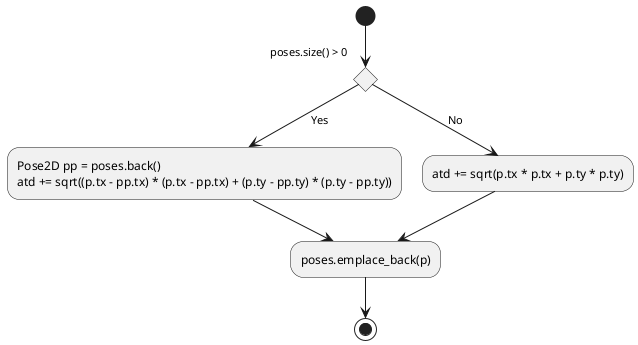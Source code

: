 @startuml

/'
    add pose of robot
    input: const Pose2D &p
'/

(*) --> if "poses.size() > 0"
--> [Yes] "Pose2D pp = poses.back()
atd += sqrt((p.tx - pp.tx) * (p.tx - pp.tx) + (p.ty - pp.ty) * (p.ty - pp.ty))"
--> "poses.emplace_back(p)"
else
--> [No] "atd += sqrt(p.tx * p.tx + p.ty * p.ty)"
--> "poses.emplace_back(p)"
--> (*)

@enduml